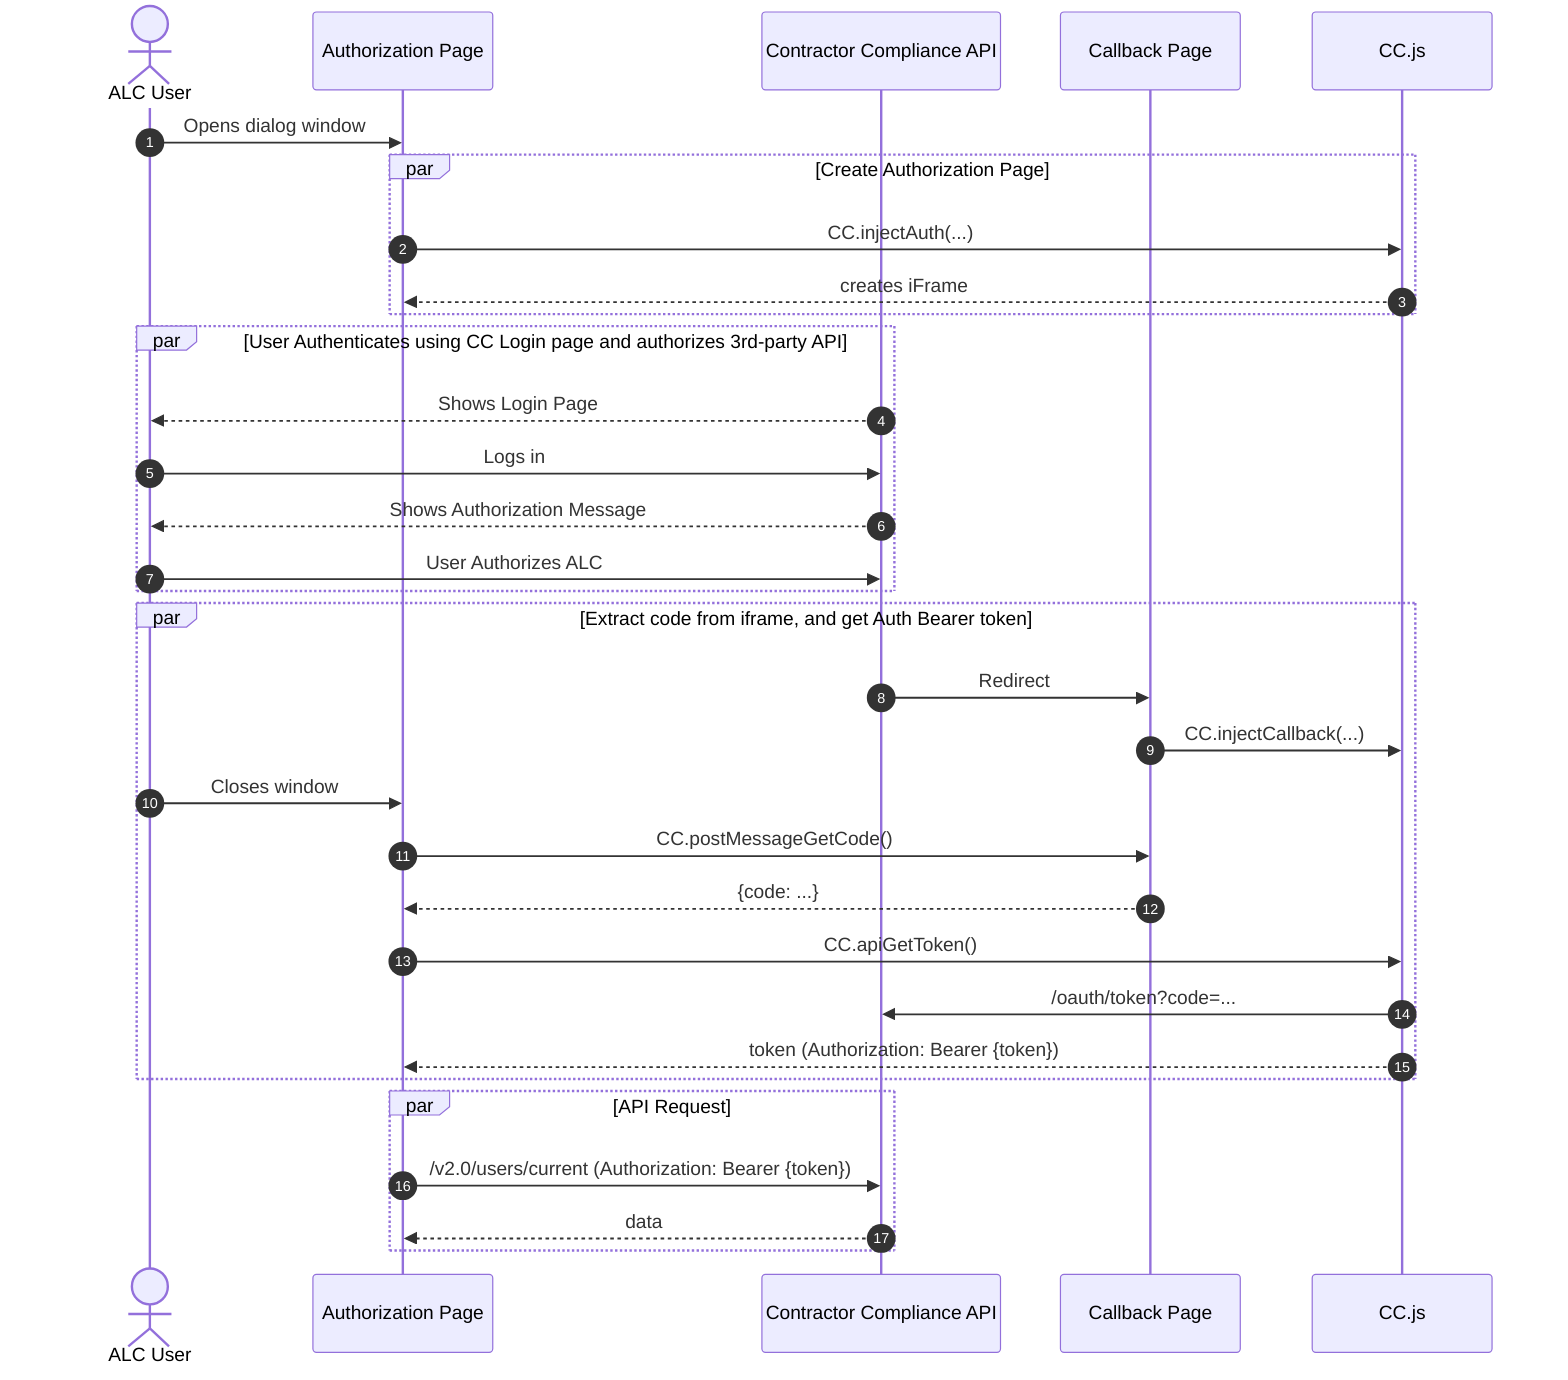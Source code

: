 sequenceDiagram
    autonumber

    actor User as ALC User

    participant A as Authorization Page
    participant API as Contractor Compliance API
    participant Callback as Callback Page
    participant js as CC.js

    User->>A: Opens dialog window

    par Create Authorization Page
        A->>js: CC.injectAuth(...)
        js-->>A: creates iFrame
    end

    par User Authenticates using CC Login page and authorizes 3rd-party API 
        API-->>User: Shows Login Page
        User->>API: Logs in
        API-->>User: Shows Authorization Message
        User->>API: User Authorizes ALC
    end

    par Extract code from iframe, and get Auth Bearer token
        API->>Callback: Redirect
        Callback->>js: CC.injectCallback(...)

        User->>A: Closes window
        A->>Callback: CC.postMessageGetCode()
        Callback-->>A: {code: ...}
        A->>js: CC.apiGetToken()
        js->>API: /oauth/token?code=...
        js-->>A: token (Authorization: Bearer {token})
    end

    par API Request
        A->>API: /v2.0/users/current (Authorization: Bearer {token})
        API-->>A: data
    end